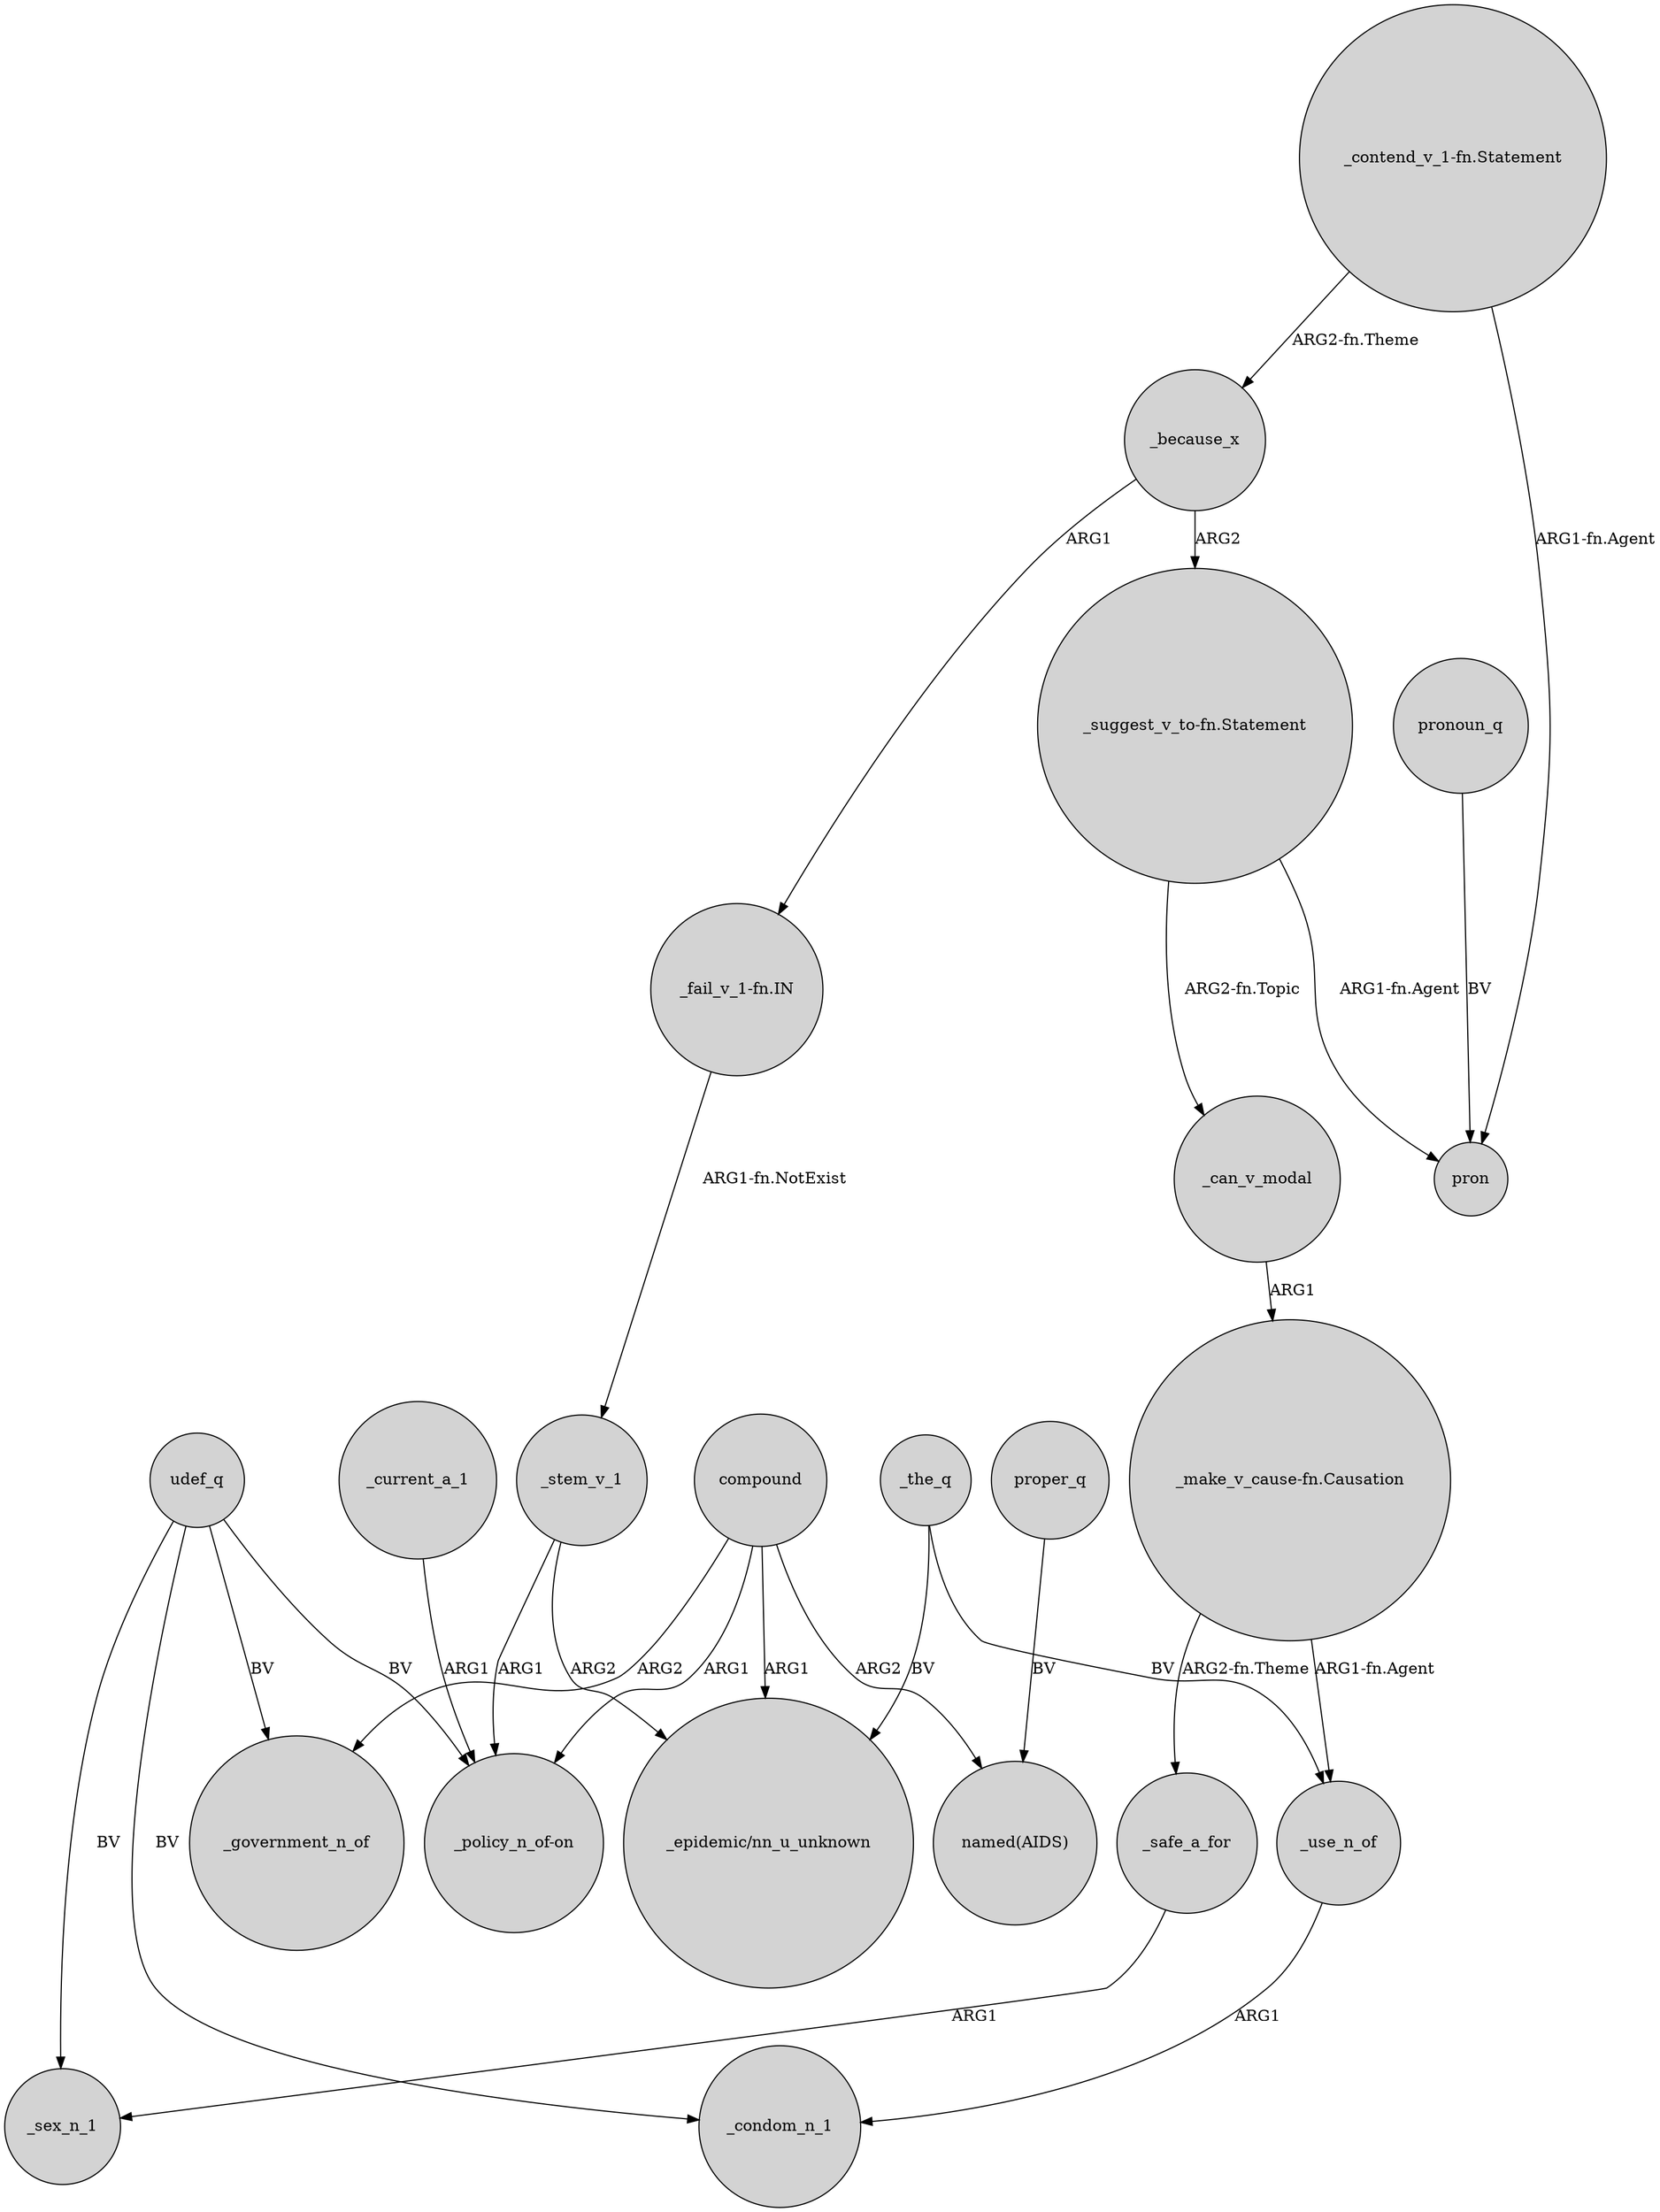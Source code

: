 digraph {
	node [shape=circle style=filled]
	"_suggest_v_to-fn.Statement" -> _can_v_modal [label="ARG2-fn.Topic"]
	"_suggest_v_to-fn.Statement" -> pron [label="ARG1-fn.Agent"]
	compound -> "_epidemic/nn_u_unknown" [label=ARG1]
	compound -> _government_n_of [label=ARG2]
	udef_q -> _government_n_of [label=BV]
	proper_q -> "named(AIDS)" [label=BV]
	_the_q -> _use_n_of [label=BV]
	_safe_a_for -> _sex_n_1 [label=ARG1]
	"_contend_v_1-fn.Statement" -> pron [label="ARG1-fn.Agent"]
	_because_x -> "_suggest_v_to-fn.Statement" [label=ARG2]
	udef_q -> "_policy_n_of-on" [label=BV]
	_use_n_of -> _condom_n_1 [label=ARG1]
	_can_v_modal -> "_make_v_cause-fn.Causation" [label=ARG1]
	_stem_v_1 -> "_epidemic/nn_u_unknown" [label=ARG2]
	pronoun_q -> pron [label=BV]
	compound -> "_policy_n_of-on" [label=ARG1]
	udef_q -> _sex_n_1 [label=BV]
	"_contend_v_1-fn.Statement" -> _because_x [label="ARG2-fn.Theme"]
	_stem_v_1 -> "_policy_n_of-on" [label=ARG1]
	_current_a_1 -> "_policy_n_of-on" [label=ARG1]
	"_make_v_cause-fn.Causation" -> _use_n_of [label="ARG1-fn.Agent"]
	_the_q -> "_epidemic/nn_u_unknown" [label=BV]
	compound -> "named(AIDS)" [label=ARG2]
	"_fail_v_1-fn.IN" -> _stem_v_1 [label="ARG1-fn.NotExist"]
	udef_q -> _condom_n_1 [label=BV]
	"_make_v_cause-fn.Causation" -> _safe_a_for [label="ARG2-fn.Theme"]
	_because_x -> "_fail_v_1-fn.IN" [label=ARG1]
}
